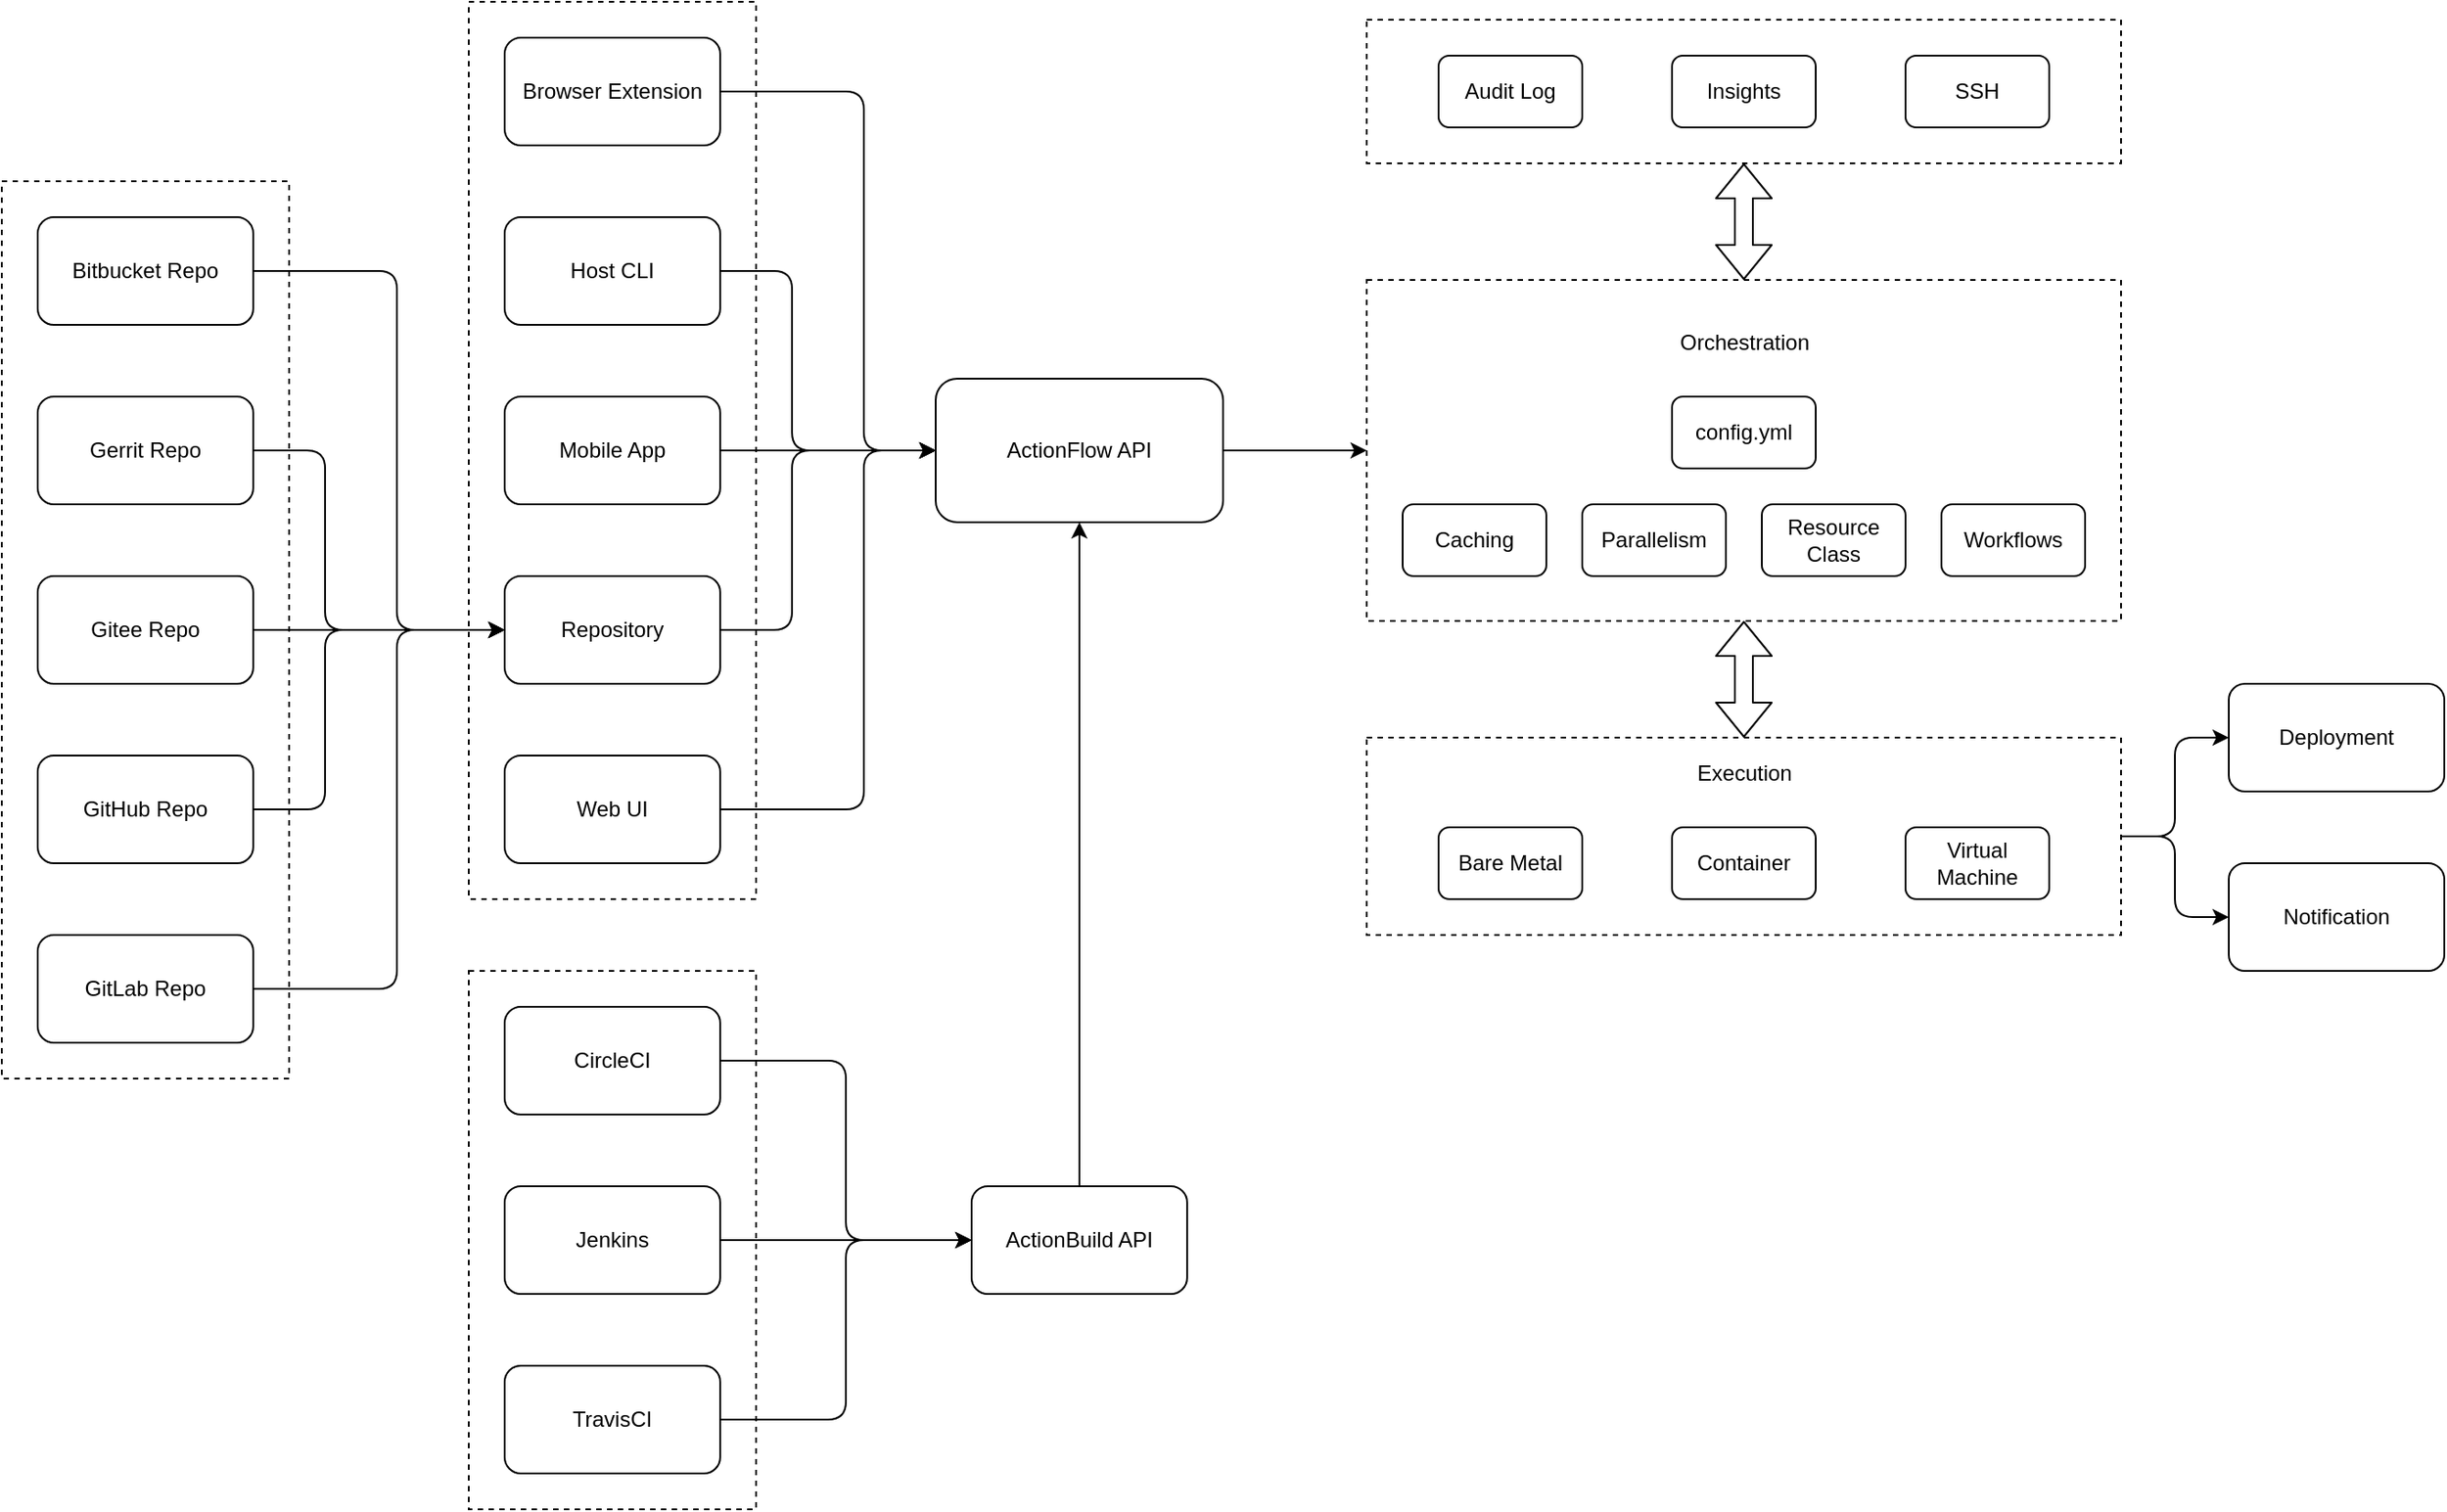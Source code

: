 <mxfile version="13.6.5">
    <diagram id="6hGFLwfOUW9BJ-s0fimq" name="Page-1">
        <mxGraphModel dx="1424" dy="814" grid="1" gridSize="10" guides="1" tooltips="1" connect="1" arrows="1" fold="1" page="1" pageScale="1" pageWidth="827" pageHeight="1169" math="0" shadow="0">
            <root>
                <mxCell id="0"/>
                <mxCell id="1" parent="0"/>
                <mxCell id="100" value="" style="rounded=0;whiteSpace=wrap;html=1;dashed=1;" parent="1" vertex="1">
                    <mxGeometry x="60" y="140" width="160" height="500" as="geometry"/>
                </mxCell>
                <mxCell id="92" value="" style="rounded=0;whiteSpace=wrap;html=1;dashed=1;" parent="1" vertex="1">
                    <mxGeometry x="320" y="580" width="160" height="300" as="geometry"/>
                </mxCell>
                <mxCell id="75" value="" style="rounded=0;whiteSpace=wrap;html=1;dashed=1;" parent="1" vertex="1">
                    <mxGeometry x="820" y="450" width="420" height="110" as="geometry"/>
                </mxCell>
                <mxCell id="61" value="" style="rounded=0;whiteSpace=wrap;html=1;dashed=1;" parent="1" vertex="1">
                    <mxGeometry x="820" y="195" width="420" height="190" as="geometry"/>
                </mxCell>
                <mxCell id="54" value="" style="rounded=0;whiteSpace=wrap;html=1;dashed=1;" parent="1" vertex="1">
                    <mxGeometry x="820" y="50" width="420" height="80" as="geometry"/>
                </mxCell>
                <mxCell id="41" value="" style="rounded=0;whiteSpace=wrap;html=1;dashed=1;" parent="1" vertex="1">
                    <mxGeometry x="320" y="40" width="160" height="500" as="geometry"/>
                </mxCell>
                <mxCell id="2" value="Browser Extension" style="rounded=1;whiteSpace=wrap;html=1;" parent="1" vertex="1">
                    <mxGeometry x="340" y="60" width="120" height="60" as="geometry"/>
                </mxCell>
                <mxCell id="3" value="Host CLI" style="rounded=1;whiteSpace=wrap;html=1;" parent="1" vertex="1">
                    <mxGeometry x="340" y="160" width="120" height="60" as="geometry"/>
                </mxCell>
                <mxCell id="8" value="Web UI" style="rounded=1;whiteSpace=wrap;html=1;" parent="1" vertex="1">
                    <mxGeometry x="340" y="460" width="120" height="60" as="geometry"/>
                </mxCell>
                <mxCell id="20" value="" style="edgeStyle=segmentEdgeStyle;endArrow=classic;html=1;exitX=1;exitY=0.5;exitDx=0;exitDy=0;entryX=0;entryY=0.5;entryDx=0;entryDy=0;" parent="1" source="2" target="38" edge="1">
                    <mxGeometry width="50" height="50" relative="1" as="geometry">
                        <mxPoint x="1147" y="420" as="sourcePoint"/>
                        <mxPoint x="1197" y="370" as="targetPoint"/>
                        <Array as="points">
                            <mxPoint x="540" y="90"/>
                            <mxPoint x="540" y="290"/>
                        </Array>
                    </mxGeometry>
                </mxCell>
                <mxCell id="36" value="Repository" style="rounded=1;whiteSpace=wrap;html=1;" parent="1" vertex="1">
                    <mxGeometry x="340" y="360" width="120" height="60" as="geometry"/>
                </mxCell>
                <mxCell id="37" value="Mobile App" style="rounded=1;whiteSpace=wrap;html=1;" parent="1" vertex="1">
                    <mxGeometry x="340" y="260" width="120" height="60" as="geometry"/>
                </mxCell>
                <mxCell id="38" value="ActionFlow API" style="rounded=1;whiteSpace=wrap;html=1;" parent="1" vertex="1">
                    <mxGeometry x="580" y="250" width="160" height="80" as="geometry"/>
                </mxCell>
                <mxCell id="43" value="" style="edgeStyle=segmentEdgeStyle;endArrow=classic;html=1;exitX=1;exitY=0.5;exitDx=0;exitDy=0;entryX=0;entryY=0.5;entryDx=0;entryDy=0;" parent="1" source="8" target="38" edge="1">
                    <mxGeometry width="50" height="50" relative="1" as="geometry">
                        <mxPoint x="470" y="100" as="sourcePoint"/>
                        <mxPoint x="550" y="300" as="targetPoint"/>
                        <Array as="points">
                            <mxPoint x="540" y="490"/>
                            <mxPoint x="540" y="290"/>
                        </Array>
                    </mxGeometry>
                </mxCell>
                <mxCell id="44" value="" style="edgeStyle=segmentEdgeStyle;endArrow=classic;html=1;exitX=1;exitY=0.5;exitDx=0;exitDy=0;entryX=0;entryY=0.5;entryDx=0;entryDy=0;" parent="1" source="3" target="38" edge="1">
                    <mxGeometry width="50" height="50" relative="1" as="geometry">
                        <mxPoint x="470" y="100" as="sourcePoint"/>
                        <mxPoint x="550" y="300" as="targetPoint"/>
                        <Array as="points">
                            <mxPoint x="500" y="190"/>
                            <mxPoint x="500" y="290"/>
                        </Array>
                    </mxGeometry>
                </mxCell>
                <mxCell id="45" value="" style="edgeStyle=segmentEdgeStyle;endArrow=classic;html=1;exitX=1;exitY=0.5;exitDx=0;exitDy=0;entryX=0;entryY=0.5;entryDx=0;entryDy=0;" parent="1" source="36" target="38" edge="1">
                    <mxGeometry width="50" height="50" relative="1" as="geometry">
                        <mxPoint x="470" y="200" as="sourcePoint"/>
                        <mxPoint x="550" y="300" as="targetPoint"/>
                        <Array as="points">
                            <mxPoint x="500" y="390"/>
                            <mxPoint x="500" y="290"/>
                        </Array>
                    </mxGeometry>
                </mxCell>
                <mxCell id="46" value="" style="endArrow=classic;html=1;exitX=1;exitY=0.5;exitDx=0;exitDy=0;entryX=0;entryY=0.5;entryDx=0;entryDy=0;" parent="1" source="37" target="38" edge="1">
                    <mxGeometry width="50" height="50" relative="1" as="geometry">
                        <mxPoint x="950" y="420" as="sourcePoint"/>
                        <mxPoint x="1000" y="370" as="targetPoint"/>
                    </mxGeometry>
                </mxCell>
                <mxCell id="50" value="Audit Log" style="rounded=1;whiteSpace=wrap;html=1;" parent="1" vertex="1">
                    <mxGeometry x="860" y="70" width="80" height="40" as="geometry"/>
                </mxCell>
                <mxCell id="52" value="Insights" style="rounded=1;whiteSpace=wrap;html=1;" parent="1" vertex="1">
                    <mxGeometry x="990" y="70" width="80" height="40" as="geometry"/>
                </mxCell>
                <mxCell id="53" value="SSH" style="rounded=1;whiteSpace=wrap;html=1;" parent="1" vertex="1">
                    <mxGeometry x="1120" y="70" width="80" height="40" as="geometry"/>
                </mxCell>
                <mxCell id="55" value="Workflows" style="rounded=1;whiteSpace=wrap;html=1;" parent="1" vertex="1">
                    <mxGeometry x="1140" y="320" width="80" height="40" as="geometry"/>
                </mxCell>
                <mxCell id="56" value="Caching" style="rounded=1;whiteSpace=wrap;html=1;" parent="1" vertex="1">
                    <mxGeometry x="840" y="320" width="80" height="40" as="geometry"/>
                </mxCell>
                <mxCell id="57" value="Parallelism" style="rounded=1;whiteSpace=wrap;html=1;" parent="1" vertex="1">
                    <mxGeometry x="940" y="320" width="80" height="40" as="geometry"/>
                </mxCell>
                <mxCell id="58" value="Resource Class" style="rounded=1;whiteSpace=wrap;html=1;" parent="1" vertex="1">
                    <mxGeometry x="1040" y="320" width="80" height="40" as="geometry"/>
                </mxCell>
                <mxCell id="60" value="config.yml" style="rounded=1;whiteSpace=wrap;html=1;" parent="1" vertex="1">
                    <mxGeometry x="990" y="260" width="80" height="40" as="geometry"/>
                </mxCell>
                <mxCell id="63" value="&lt;span&gt;Orchestration&lt;/span&gt;" style="text;html=1;align=center;verticalAlign=middle;resizable=0;points=[];autosize=1;" parent="1" vertex="1">
                    <mxGeometry x="985" y="220" width="90" height="20" as="geometry"/>
                </mxCell>
                <mxCell id="65" value="" style="shape=flexArrow;endArrow=classic;startArrow=classic;html=1;entryX=0.5;entryY=1;entryDx=0;entryDy=0;exitX=0.5;exitY=0;exitDx=0;exitDy=0;" parent="1" source="61" target="54" edge="1">
                    <mxGeometry width="50" height="50" relative="1" as="geometry">
                        <mxPoint x="985" y="195" as="sourcePoint"/>
                        <mxPoint x="1035" y="145" as="targetPoint"/>
                    </mxGeometry>
                </mxCell>
                <mxCell id="72" value="Bare Metal" style="rounded=1;whiteSpace=wrap;html=1;" parent="1" vertex="1">
                    <mxGeometry x="860" y="500" width="80" height="40" as="geometry"/>
                </mxCell>
                <mxCell id="73" value="Container" style="rounded=1;whiteSpace=wrap;html=1;" parent="1" vertex="1">
                    <mxGeometry x="990" y="500" width="80" height="40" as="geometry"/>
                </mxCell>
                <mxCell id="74" value="Virtual Machine" style="rounded=1;whiteSpace=wrap;html=1;" parent="1" vertex="1">
                    <mxGeometry x="1120" y="500" width="80" height="40" as="geometry"/>
                </mxCell>
                <mxCell id="76" value="Execution" style="text;html=1;align=center;verticalAlign=middle;resizable=0;points=[];autosize=1;" parent="1" vertex="1">
                    <mxGeometry x="995" y="460" width="70" height="20" as="geometry"/>
                </mxCell>
                <mxCell id="77" value="" style="shape=flexArrow;endArrow=classic;startArrow=classic;html=1;exitX=0.5;exitY=0;exitDx=0;exitDy=0;" parent="1" source="75" edge="1">
                    <mxGeometry width="50" height="50" relative="1" as="geometry">
                        <mxPoint x="1029.5" y="450" as="sourcePoint"/>
                        <mxPoint x="1030" y="385" as="targetPoint"/>
                    </mxGeometry>
                </mxCell>
                <mxCell id="78" value="Deployment" style="rounded=1;whiteSpace=wrap;html=1;" parent="1" vertex="1">
                    <mxGeometry x="1300" y="420" width="120" height="60" as="geometry"/>
                </mxCell>
                <mxCell id="84" value="" style="endArrow=classic;html=1;entryX=0;entryY=0.5;entryDx=0;entryDy=0;exitX=1;exitY=0.5;exitDx=0;exitDy=0;" parent="1" source="38" target="61" edge="1">
                    <mxGeometry width="50" height="50" relative="1" as="geometry">
                        <mxPoint x="690" y="500" as="sourcePoint"/>
                        <mxPoint x="740" y="450" as="targetPoint"/>
                    </mxGeometry>
                </mxCell>
                <mxCell id="86" value="Notification" style="rounded=1;whiteSpace=wrap;html=1;" parent="1" vertex="1">
                    <mxGeometry x="1300" y="520" width="120" height="60" as="geometry"/>
                </mxCell>
                <mxCell id="87" value="" style="edgeStyle=elbowEdgeStyle;elbow=horizontal;endArrow=classic;html=1;entryX=0;entryY=0.5;entryDx=0;entryDy=0;exitX=1;exitY=0.5;exitDx=0;exitDy=0;" parent="1" source="75" target="78" edge="1">
                    <mxGeometry width="50" height="50" relative="1" as="geometry">
                        <mxPoint x="1200" y="680" as="sourcePoint"/>
                        <mxPoint x="1250" y="630" as="targetPoint"/>
                    </mxGeometry>
                </mxCell>
                <mxCell id="88" value="" style="edgeStyle=elbowEdgeStyle;elbow=horizontal;endArrow=classic;html=1;entryX=0;entryY=0.5;entryDx=0;entryDy=0;exitX=1;exitY=0.5;exitDx=0;exitDy=0;" parent="1" source="75" target="86" edge="1">
                    <mxGeometry width="50" height="50" relative="1" as="geometry">
                        <mxPoint x="1250" y="660" as="sourcePoint"/>
                        <mxPoint x="1300" y="610" as="targetPoint"/>
                    </mxGeometry>
                </mxCell>
                <mxCell id="89" value="CircleCI" style="rounded=1;whiteSpace=wrap;html=1;" parent="1" vertex="1">
                    <mxGeometry x="340" y="600" width="120" height="60" as="geometry"/>
                </mxCell>
                <mxCell id="90" value="Jenkins" style="rounded=1;whiteSpace=wrap;html=1;" parent="1" vertex="1">
                    <mxGeometry x="340" y="700" width="120" height="60" as="geometry"/>
                </mxCell>
                <mxCell id="91" value="ActionBuild API" style="rounded=1;whiteSpace=wrap;html=1;" parent="1" vertex="1">
                    <mxGeometry x="600" y="700" width="120" height="60" as="geometry"/>
                </mxCell>
                <mxCell id="93" value="" style="edgeStyle=elbowEdgeStyle;elbow=horizontal;endArrow=classic;html=1;entryX=0;entryY=0.5;entryDx=0;entryDy=0;exitX=1;exitY=0.5;exitDx=0;exitDy=0;" parent="1" source="89" target="91" edge="1">
                    <mxGeometry width="50" height="50" relative="1" as="geometry">
                        <mxPoint x="530" y="720" as="sourcePoint"/>
                        <mxPoint x="580" y="670" as="targetPoint"/>
                    </mxGeometry>
                </mxCell>
                <mxCell id="94" value="" style="edgeStyle=elbowEdgeStyle;elbow=horizontal;endArrow=classic;html=1;entryX=0;entryY=0.5;entryDx=0;entryDy=0;exitX=1;exitY=0.5;exitDx=0;exitDy=0;" parent="1" source="90" target="91" edge="1">
                    <mxGeometry width="50" height="50" relative="1" as="geometry">
                        <mxPoint x="510" y="780" as="sourcePoint"/>
                        <mxPoint x="560" y="730" as="targetPoint"/>
                    </mxGeometry>
                </mxCell>
                <mxCell id="95" value="" style="endArrow=classic;html=1;entryX=0.5;entryY=1;entryDx=0;entryDy=0;exitX=0.5;exitY=0;exitDx=0;exitDy=0;" parent="1" source="91" target="38" edge="1">
                    <mxGeometry width="50" height="50" relative="1" as="geometry">
                        <mxPoint x="640" y="540" as="sourcePoint"/>
                        <mxPoint x="690" y="490" as="targetPoint"/>
                    </mxGeometry>
                </mxCell>
                <mxCell id="96" value="Gerrit Repo" style="rounded=1;whiteSpace=wrap;html=1;" parent="1" vertex="1">
                    <mxGeometry x="80" y="260" width="120" height="60" as="geometry"/>
                </mxCell>
                <mxCell id="97" value="Gitee Repo" style="rounded=1;whiteSpace=wrap;html=1;" parent="1" vertex="1">
                    <mxGeometry x="80" y="360" width="120" height="60" as="geometry"/>
                </mxCell>
                <mxCell id="98" value="GitHub Repo" style="rounded=1;whiteSpace=wrap;html=1;" parent="1" vertex="1">
                    <mxGeometry x="80" y="460" width="120" height="60" as="geometry"/>
                </mxCell>
                <mxCell id="99" value="GitLab Repo" style="rounded=1;whiteSpace=wrap;html=1;" parent="1" vertex="1">
                    <mxGeometry x="80" y="560" width="120" height="60" as="geometry"/>
                </mxCell>
                <mxCell id="104" value="" style="edgeStyle=elbowEdgeStyle;elbow=horizontal;endArrow=classic;html=1;entryX=0;entryY=0.5;entryDx=0;entryDy=0;exitX=1;exitY=0.5;exitDx=0;exitDy=0;" parent="1" source="109" target="36" edge="1">
                    <mxGeometry width="50" height="50" relative="1" as="geometry">
                        <mxPoint x="240" y="380" as="sourcePoint"/>
                        <mxPoint x="290" y="330" as="targetPoint"/>
                        <Array as="points">
                            <mxPoint x="280" y="320"/>
                        </Array>
                    </mxGeometry>
                </mxCell>
                <mxCell id="105" value="" style="edgeStyle=elbowEdgeStyle;elbow=horizontal;endArrow=classic;html=1;entryX=0;entryY=0.5;entryDx=0;entryDy=0;exitX=1;exitY=0.5;exitDx=0;exitDy=0;" parent="1" source="99" target="36" edge="1">
                    <mxGeometry width="50" height="50" relative="1" as="geometry">
                        <mxPoint x="250" y="500" as="sourcePoint"/>
                        <mxPoint x="300" y="450" as="targetPoint"/>
                        <Array as="points">
                            <mxPoint x="280" y="460"/>
                        </Array>
                    </mxGeometry>
                </mxCell>
                <mxCell id="107" value="" style="edgeStyle=elbowEdgeStyle;elbow=horizontal;endArrow=classic;html=1;entryX=0;entryY=0.5;entryDx=0;entryDy=0;exitX=1;exitY=0.5;exitDx=0;exitDy=0;" parent="1" source="97" target="36" edge="1">
                    <mxGeometry width="50" height="50" relative="1" as="geometry">
                        <mxPoint x="150" y="710" as="sourcePoint"/>
                        <mxPoint x="200" y="660" as="targetPoint"/>
                        <Array as="points">
                            <mxPoint x="240" y="370"/>
                        </Array>
                    </mxGeometry>
                </mxCell>
                <mxCell id="108" value="" style="edgeStyle=elbowEdgeStyle;elbow=horizontal;endArrow=classic;html=1;entryX=0;entryY=0.5;entryDx=0;entryDy=0;exitX=1;exitY=0.5;exitDx=0;exitDy=0;" parent="1" source="98" target="36" edge="1">
                    <mxGeometry width="50" height="50" relative="1" as="geometry">
                        <mxPoint x="180" y="690" as="sourcePoint"/>
                        <mxPoint x="230" y="640" as="targetPoint"/>
                        <Array as="points">
                            <mxPoint x="240" y="410"/>
                        </Array>
                    </mxGeometry>
                </mxCell>
                <mxCell id="109" value="Bitbucket Repo" style="rounded=1;whiteSpace=wrap;html=1;" parent="1" vertex="1">
                    <mxGeometry x="80" y="160" width="120" height="60" as="geometry"/>
                </mxCell>
                <mxCell id="110" value="" style="edgeStyle=elbowEdgeStyle;elbow=horizontal;endArrow=classic;html=1;entryX=0;entryY=0.5;entryDx=0;entryDy=0;exitX=1;exitY=0.5;exitDx=0;exitDy=0;" parent="1" source="96" target="36" edge="1">
                    <mxGeometry width="50" height="50" relative="1" as="geometry">
                        <mxPoint x="220" y="710" as="sourcePoint"/>
                        <mxPoint x="270" y="660" as="targetPoint"/>
                        <Array as="points">
                            <mxPoint x="240" y="340"/>
                        </Array>
                    </mxGeometry>
                </mxCell>
                <mxCell id="111" value="TravisCI" style="rounded=1;whiteSpace=wrap;html=1;" parent="1" vertex="1">
                    <mxGeometry x="340" y="800" width="120" height="60" as="geometry"/>
                </mxCell>
                <mxCell id="112" value="" style="edgeStyle=elbowEdgeStyle;elbow=horizontal;endArrow=classic;html=1;entryX=0;entryY=0.5;entryDx=0;entryDy=0;exitX=1;exitY=0.5;exitDx=0;exitDy=0;" parent="1" source="111" target="91" edge="1">
                    <mxGeometry width="50" height="50" relative="1" as="geometry">
                        <mxPoint x="540" y="900" as="sourcePoint"/>
                        <mxPoint x="590" y="850" as="targetPoint"/>
                    </mxGeometry>
                </mxCell>
            </root>
        </mxGraphModel>
    </diagram>
</mxfile>